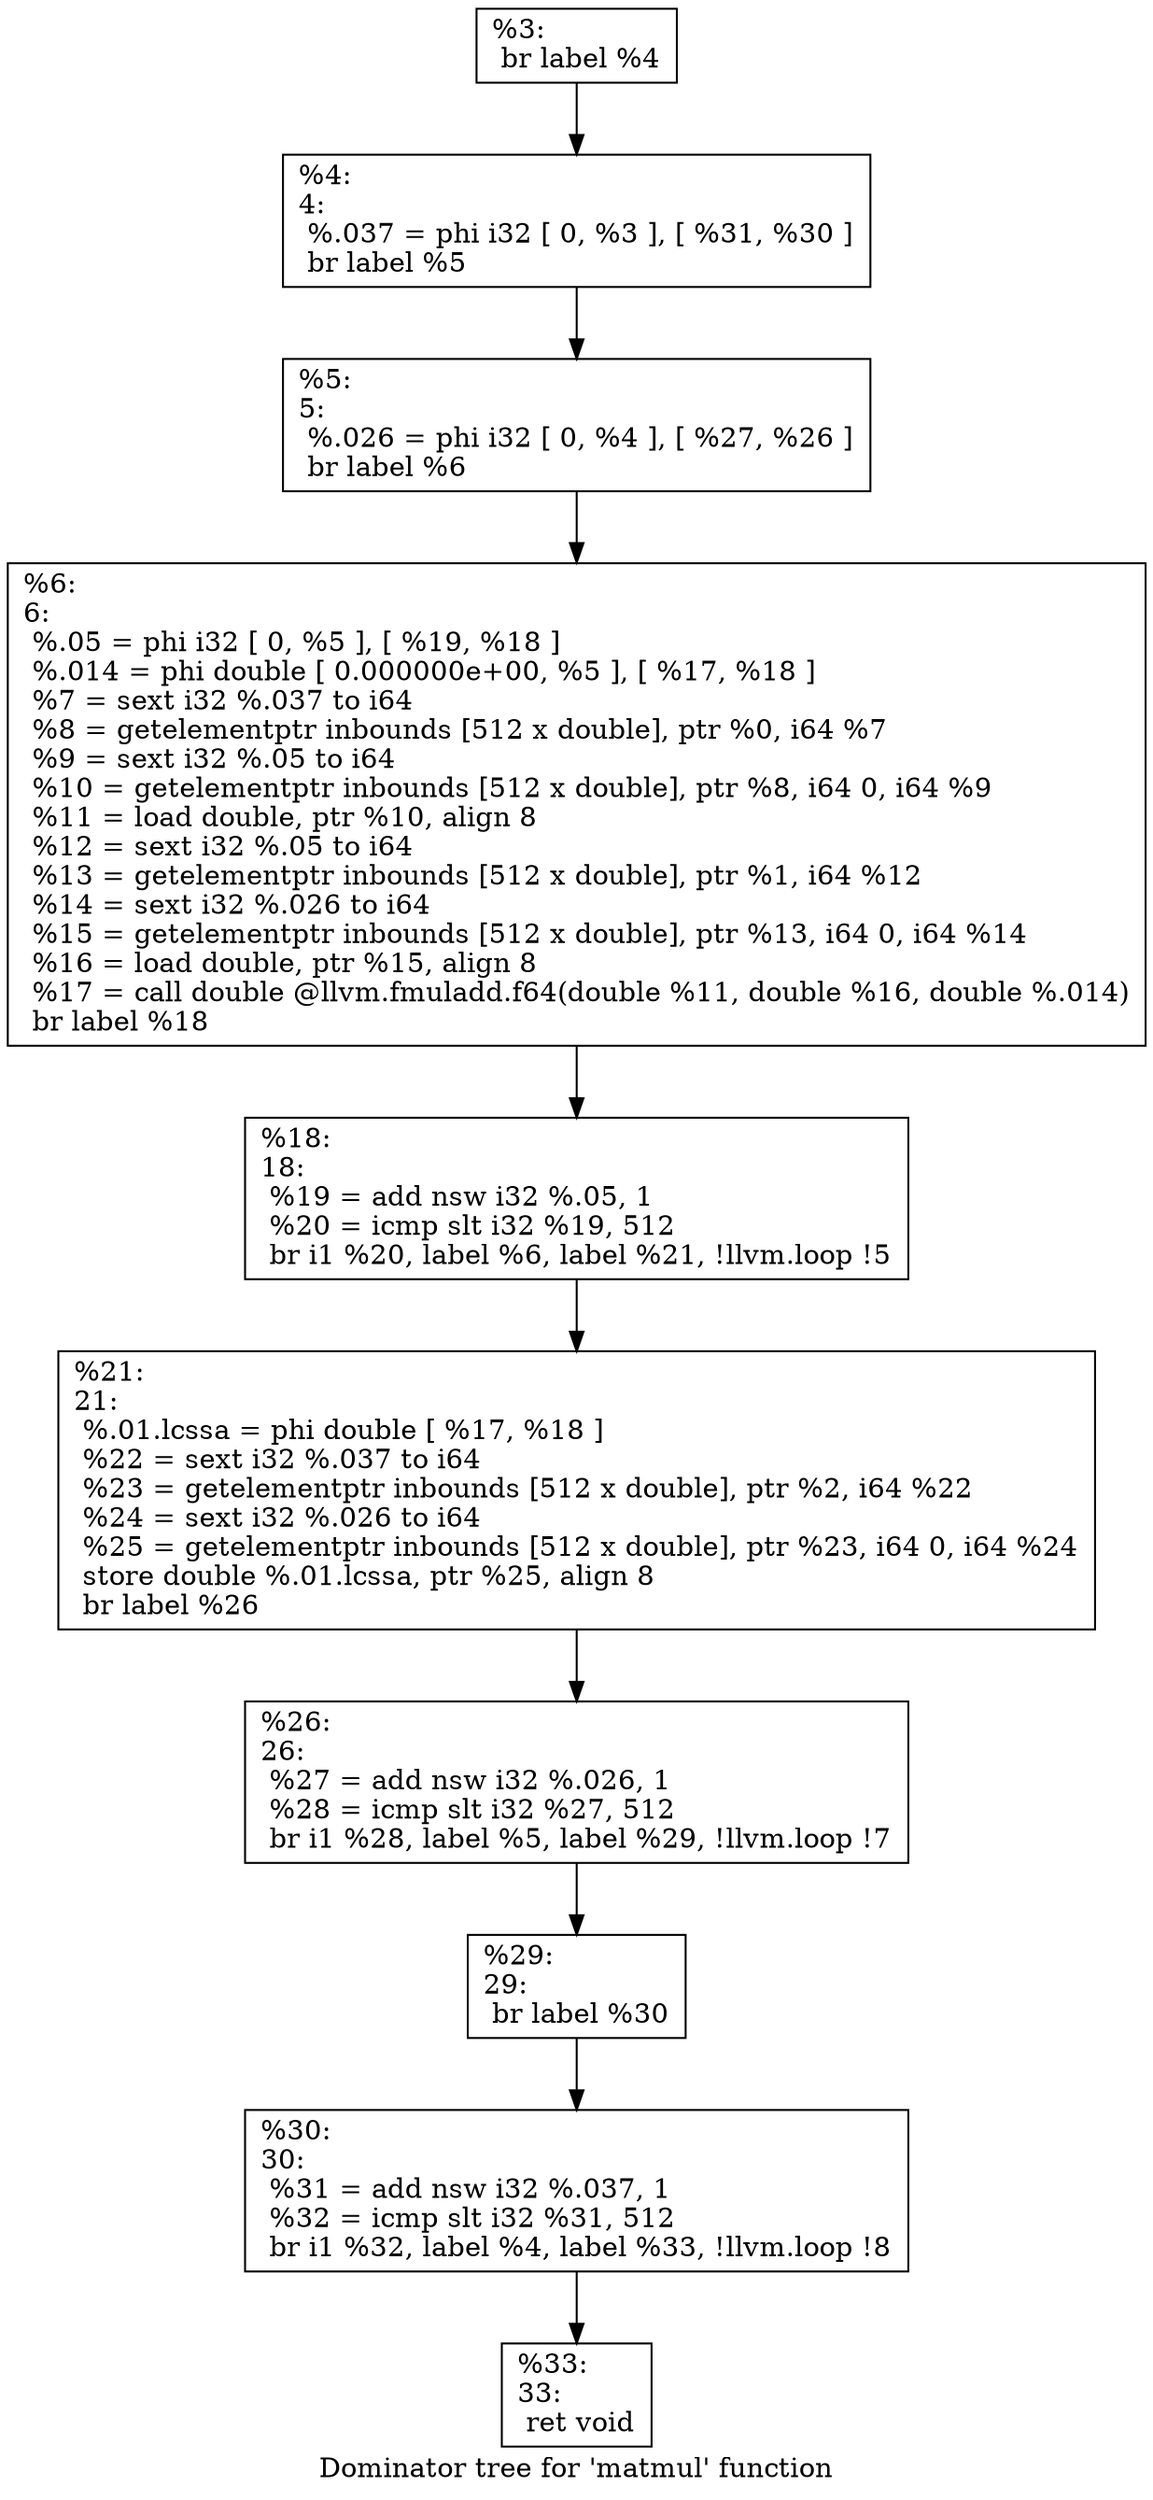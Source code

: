 digraph "Dominator tree for 'matmul' function" {
	label="Dominator tree for 'matmul' function";

	Node0x13a838c00 [shape=record,label="{%3:\l  br label %4\l}"];
	Node0x13a838c00 -> Node0x13a838c50;
	Node0x13a838c50 [shape=record,label="{%4:\l4:                                                \l  %.037 = phi i32 [ 0, %3 ], [ %31, %30 ]\l  br label %5\l}"];
	Node0x13a838c50 -> Node0x13a83b580;
	Node0x13a83b580 [shape=record,label="{%5:\l5:                                                \l  %.026 = phi i32 [ 0, %4 ], [ %27, %26 ]\l  br label %6\l}"];
	Node0x13a83b580 -> Node0x13a83b5d0;
	Node0x13a83b5d0 [shape=record,label="{%6:\l6:                                                \l  %.05 = phi i32 [ 0, %5 ], [ %19, %18 ]\l  %.014 = phi double [ 0.000000e+00, %5 ], [ %17, %18 ]\l  %7 = sext i32 %.037 to i64\l  %8 = getelementptr inbounds [512 x double], ptr %0, i64 %7\l  %9 = sext i32 %.05 to i64\l  %10 = getelementptr inbounds [512 x double], ptr %8, i64 0, i64 %9\l  %11 = load double, ptr %10, align 8\l  %12 = sext i32 %.05 to i64\l  %13 = getelementptr inbounds [512 x double], ptr %1, i64 %12\l  %14 = sext i32 %.026 to i64\l  %15 = getelementptr inbounds [512 x double], ptr %13, i64 0, i64 %14\l  %16 = load double, ptr %15, align 8\l  %17 = call double @llvm.fmuladd.f64(double %11, double %16, double %.014)\l  br label %18\l}"];
	Node0x13a83b5d0 -> Node0x13a83b1b0;
	Node0x13a83b1b0 [shape=record,label="{%18:\l18:                                               \l  %19 = add nsw i32 %.05, 1\l  %20 = icmp slt i32 %19, 512\l  br i1 %20, label %6, label %21, !llvm.loop !5\l}"];
	Node0x13a83b1b0 -> Node0x13a83b200;
	Node0x13a83b200 [shape=record,label="{%21:\l21:                                               \l  %.01.lcssa = phi double [ %17, %18 ]\l  %22 = sext i32 %.037 to i64\l  %23 = getelementptr inbounds [512 x double], ptr %2, i64 %22\l  %24 = sext i32 %.026 to i64\l  %25 = getelementptr inbounds [512 x double], ptr %23, i64 0, i64 %24\l  store double %.01.lcssa, ptr %25, align 8\l  br label %26\l}"];
	Node0x13a83b200 -> Node0x13a83bed0;
	Node0x13a83bed0 [shape=record,label="{%26:\l26:                                               \l  %27 = add nsw i32 %.026, 1\l  %28 = icmp slt i32 %27, 512\l  br i1 %28, label %5, label %29, !llvm.loop !7\l}"];
	Node0x13a83bed0 -> Node0x13a83bf20;
	Node0x13a83bf20 [shape=record,label="{%29:\l29:                                               \l  br label %30\l}"];
	Node0x13a83bf20 -> Node0x13a83bf70;
	Node0x13a83bf70 [shape=record,label="{%30:\l30:                                               \l  %31 = add nsw i32 %.037, 1\l  %32 = icmp slt i32 %31, 512\l  br i1 %32, label %4, label %33, !llvm.loop !8\l}"];
	Node0x13a83bf70 -> Node0x13a83bfc0;
	Node0x13a83bfc0 [shape=record,label="{%33:\l33:                                               \l  ret void\l}"];
}
